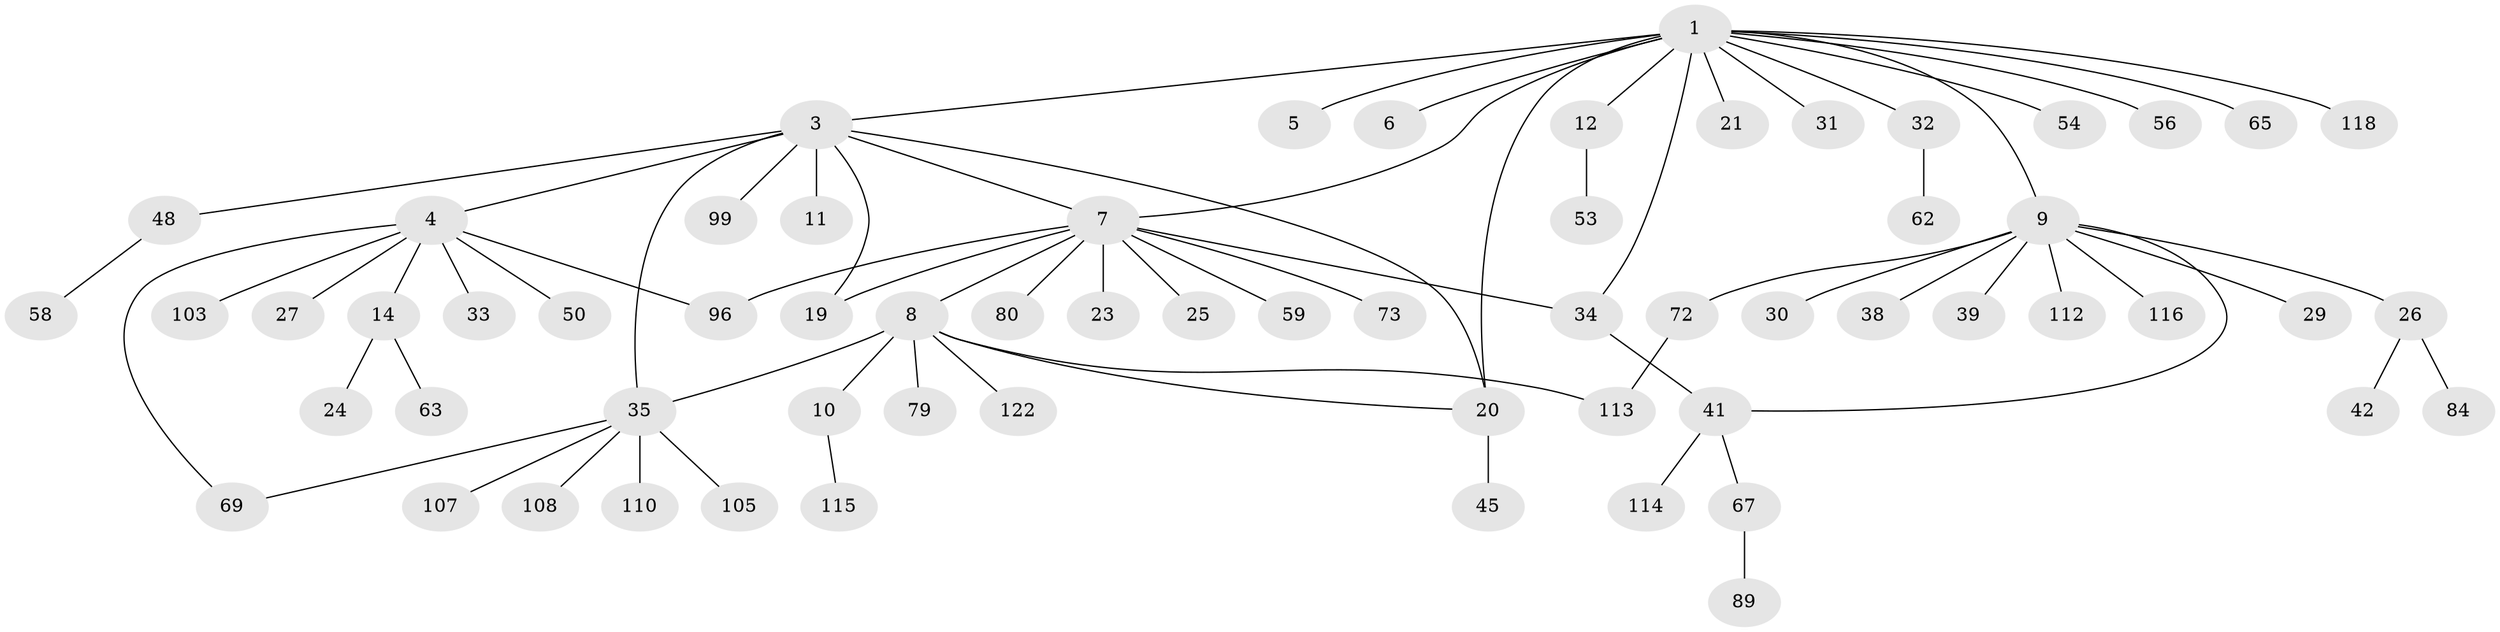 // original degree distribution, {16: 0.0078125, 2: 0.203125, 10: 0.015625, 7: 0.015625, 1: 0.59375, 13: 0.0078125, 5: 0.0390625, 3: 0.046875, 4: 0.046875, 6: 0.015625, 8: 0.0078125}
// Generated by graph-tools (version 1.1) at 2025/14/03/09/25 04:14:35]
// undirected, 64 vertices, 73 edges
graph export_dot {
graph [start="1"]
  node [color=gray90,style=filled];
  1 [super="+2"];
  3 [super="+13"];
  4 [super="+17"];
  5;
  6;
  7 [super="+46+16+44+77+124+82+98+28+70+68"];
  8 [super="+57"];
  9;
  10;
  11;
  12 [super="+15+123+93"];
  14 [super="+22"];
  19;
  20 [super="+78+66+37"];
  21;
  23;
  24;
  25;
  26;
  27;
  29;
  30 [super="+119"];
  31;
  32 [super="+90"];
  33;
  34 [super="+120+86"];
  35 [super="+40"];
  38;
  39 [super="+100"];
  41 [super="+60+51+101+61"];
  42;
  45;
  48 [super="+55+87+109"];
  50;
  53 [super="+64"];
  54;
  56;
  58;
  59 [super="+102"];
  62;
  63;
  65 [super="+88"];
  67;
  69 [super="+117"];
  72;
  73;
  79;
  80;
  84;
  89;
  96;
  99;
  103;
  105;
  107;
  108;
  110;
  112;
  113 [super="+128"];
  114;
  115;
  116;
  118;
  122;
  1 -- 3;
  1 -- 5;
  1 -- 7;
  1 -- 9;
  1 -- 12;
  1 -- 20 [weight=2];
  1 -- 21;
  1 -- 31;
  1 -- 32;
  1 -- 34;
  1 -- 54;
  1 -- 56;
  1 -- 65;
  1 -- 118;
  1 -- 6;
  3 -- 4;
  3 -- 11;
  3 -- 19;
  3 -- 35;
  3 -- 48;
  3 -- 99;
  3 -- 7;
  3 -- 20;
  4 -- 14;
  4 -- 27;
  4 -- 69;
  4 -- 96;
  4 -- 103;
  4 -- 33;
  4 -- 50;
  7 -- 8;
  7 -- 23;
  7 -- 80;
  7 -- 59;
  7 -- 25;
  7 -- 34;
  7 -- 19;
  7 -- 96;
  7 -- 73;
  8 -- 10;
  8 -- 79;
  8 -- 113;
  8 -- 122;
  8 -- 35;
  8 -- 20;
  9 -- 26;
  9 -- 29;
  9 -- 30;
  9 -- 38;
  9 -- 39;
  9 -- 41;
  9 -- 72;
  9 -- 112;
  9 -- 116;
  10 -- 115;
  12 -- 53;
  14 -- 24;
  14 -- 63;
  20 -- 45;
  26 -- 42;
  26 -- 84;
  32 -- 62;
  34 -- 41;
  35 -- 108;
  35 -- 110;
  35 -- 105;
  35 -- 107;
  35 -- 69;
  41 -- 67;
  41 -- 114;
  48 -- 58;
  67 -- 89;
  72 -- 113;
}
